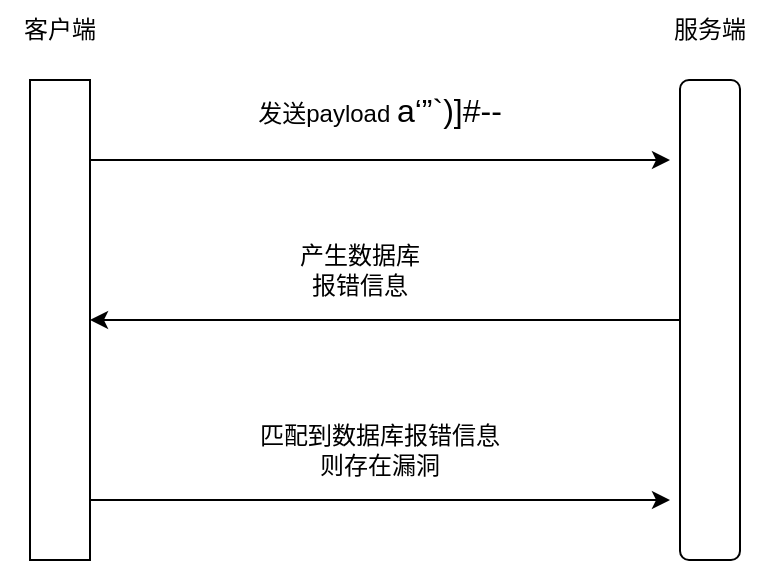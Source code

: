 <mxfile version="24.7.1" type="github">
  <diagram name="第 1 页" id="5G-3X2KaGecfF87ufKCq">
    <mxGraphModel dx="1562" dy="818" grid="1" gridSize="10" guides="1" tooltips="1" connect="1" arrows="1" fold="1" page="1" pageScale="1" pageWidth="827" pageHeight="1169" math="0" shadow="0">
      <root>
        <mxCell id="0" />
        <mxCell id="1" parent="0" />
        <mxCell id="aAefigyCKCC77Z8CHnxt-1" value="" style="rounded=1;whiteSpace=wrap;html=1;arcSize=0;" vertex="1" parent="1">
          <mxGeometry x="190" y="120" width="30" height="240" as="geometry" />
        </mxCell>
        <mxCell id="aAefigyCKCC77Z8CHnxt-2" value="发送payload&amp;nbsp;&lt;span style=&quot;font-size:12.0pt;font-family:&lt;br/&gt;&amp;quot;Times New Roman&amp;quot;,serif;mso-fareast-font-family:楷体;mso-font-kerning:1.0pt;&lt;br/&gt;mso-ansi-language:EN-US;mso-fareast-language:ZH-CN;mso-bidi-language:AR-SA;&lt;br/&gt;mso-bidi-font-weight:bold&quot; lang=&quot;EN-US&quot;&gt;a‘”`)]#--&lt;/span&gt;" style="text;html=1;align=center;verticalAlign=middle;whiteSpace=wrap;rounded=0;" vertex="1" parent="1">
          <mxGeometry x="300" y="120" width="130" height="30" as="geometry" />
        </mxCell>
        <mxCell id="aAefigyCKCC77Z8CHnxt-3" value="客户端" style="text;html=1;align=center;verticalAlign=middle;whiteSpace=wrap;rounded=0;" vertex="1" parent="1">
          <mxGeometry x="175" y="80" width="60" height="30" as="geometry" />
        </mxCell>
        <mxCell id="aAefigyCKCC77Z8CHnxt-4" value="服务端" style="text;html=1;align=center;verticalAlign=middle;whiteSpace=wrap;rounded=0;" vertex="1" parent="1">
          <mxGeometry x="500" y="80" width="60" height="30" as="geometry" />
        </mxCell>
        <mxCell id="aAefigyCKCC77Z8CHnxt-7" value="产生数据库报错信息" style="text;html=1;align=center;verticalAlign=middle;whiteSpace=wrap;rounded=0;" vertex="1" parent="1">
          <mxGeometry x="320" y="200" width="70" height="30" as="geometry" />
        </mxCell>
        <mxCell id="aAefigyCKCC77Z8CHnxt-8" value="匹配到数据库报错信息则存在漏洞" style="text;html=1;align=center;verticalAlign=middle;whiteSpace=wrap;rounded=0;" vertex="1" parent="1">
          <mxGeometry x="300" y="290" width="130" height="30" as="geometry" />
        </mxCell>
        <mxCell id="aAefigyCKCC77Z8CHnxt-10" value="" style="rounded=1;whiteSpace=wrap;html=1;" vertex="1" parent="1">
          <mxGeometry x="515" y="120" width="30" height="240" as="geometry" />
        </mxCell>
        <mxCell id="aAefigyCKCC77Z8CHnxt-11" value="" style="endArrow=classic;html=1;rounded=0;" edge="1" parent="1">
          <mxGeometry width="50" height="50" relative="1" as="geometry">
            <mxPoint x="220" y="160" as="sourcePoint" />
            <mxPoint x="510" y="160" as="targetPoint" />
          </mxGeometry>
        </mxCell>
        <mxCell id="aAefigyCKCC77Z8CHnxt-13" value="" style="endArrow=classic;html=1;rounded=0;entryX=1;entryY=0.5;entryDx=0;entryDy=0;" edge="1" parent="1" target="aAefigyCKCC77Z8CHnxt-1">
          <mxGeometry width="50" height="50" relative="1" as="geometry">
            <mxPoint x="515" y="240" as="sourcePoint" />
            <mxPoint x="355" y="220" as="targetPoint" />
          </mxGeometry>
        </mxCell>
        <mxCell id="aAefigyCKCC77Z8CHnxt-14" value="" style="endArrow=classic;html=1;rounded=0;" edge="1" parent="1">
          <mxGeometry width="50" height="50" relative="1" as="geometry">
            <mxPoint x="220" y="330" as="sourcePoint" />
            <mxPoint x="510" y="330" as="targetPoint" />
          </mxGeometry>
        </mxCell>
      </root>
    </mxGraphModel>
  </diagram>
</mxfile>
